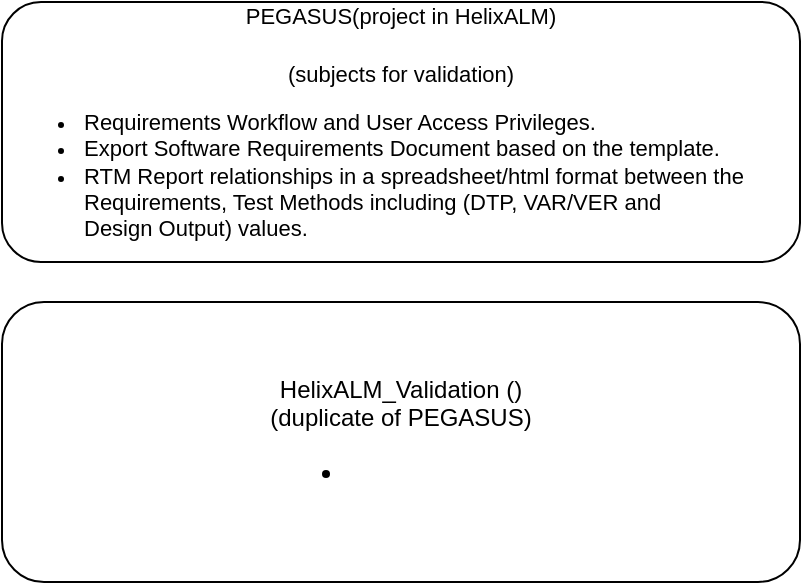 <mxfile version="17.4.6" type="github">
  <diagram id="C5RBs43oDa-KdzZeNtuy" name="Page-1">
    <mxGraphModel dx="1038" dy="547" grid="1" gridSize="10" guides="1" tooltips="1" connect="1" arrows="1" fold="1" page="1" pageScale="1" pageWidth="827" pageHeight="1169" math="0" shadow="0">
      <root>
        <mxCell id="WIyWlLk6GJQsqaUBKTNV-0" />
        <mxCell id="WIyWlLk6GJQsqaUBKTNV-1" parent="WIyWlLk6GJQsqaUBKTNV-0" />
        <mxCell id="xjIx5pmZvu1iZp6TSP_3-0" value="&lt;font style=&quot;font-size: 11px&quot;&gt;PEGASUS(project in HelixALM)&lt;br&gt;&lt;br&gt;(subjects for validation)&lt;br&gt;&lt;/font&gt;&lt;ul style=&quot;font-size: 11px&quot;&gt;&lt;li style=&quot;text-align: left&quot;&gt;&lt;font style=&quot;font-size: 11px&quot;&gt;Requirements Workflow and User Access Privileges.&lt;/font&gt;&lt;/li&gt;&lt;li style=&quot;text-align: left&quot;&gt;&lt;font style=&quot;font-size: 11px&quot;&gt;Export Software Requirements Document based on the template.&lt;/font&gt;&lt;/li&gt;&lt;li style=&quot;text-align: left&quot;&gt;&lt;font style=&quot;font-size: 11px&quot;&gt;&lt;font style=&quot;font-size: 11px&quot;&gt;RTM Report&amp;nbsp;relationships in a spreadsheet/html format between the Requirements, Test Methods including&amp;nbsp;&lt;/font&gt;(DTP, VAR/VER and&lt;br&gt;Design Output) values.&lt;/font&gt;&lt;/li&gt;&lt;/ul&gt;" style="rounded=1;whiteSpace=wrap;html=1;" vertex="1" parent="WIyWlLk6GJQsqaUBKTNV-1">
          <mxGeometry x="211" y="20" width="399" height="130" as="geometry" />
        </mxCell>
        <mxCell id="xjIx5pmZvu1iZp6TSP_3-1" value="HelixALM_Validation ()&lt;br&gt;(duplicate of PEGASUS)&lt;br&gt;&lt;ul&gt;&lt;li style=&quot;text-align: left&quot;&gt;&lt;br&gt;&lt;/li&gt;&lt;/ul&gt;" style="rounded=1;whiteSpace=wrap;html=1;" vertex="1" parent="WIyWlLk6GJQsqaUBKTNV-1">
          <mxGeometry x="211" y="170" width="399" height="140" as="geometry" />
        </mxCell>
      </root>
    </mxGraphModel>
  </diagram>
</mxfile>
